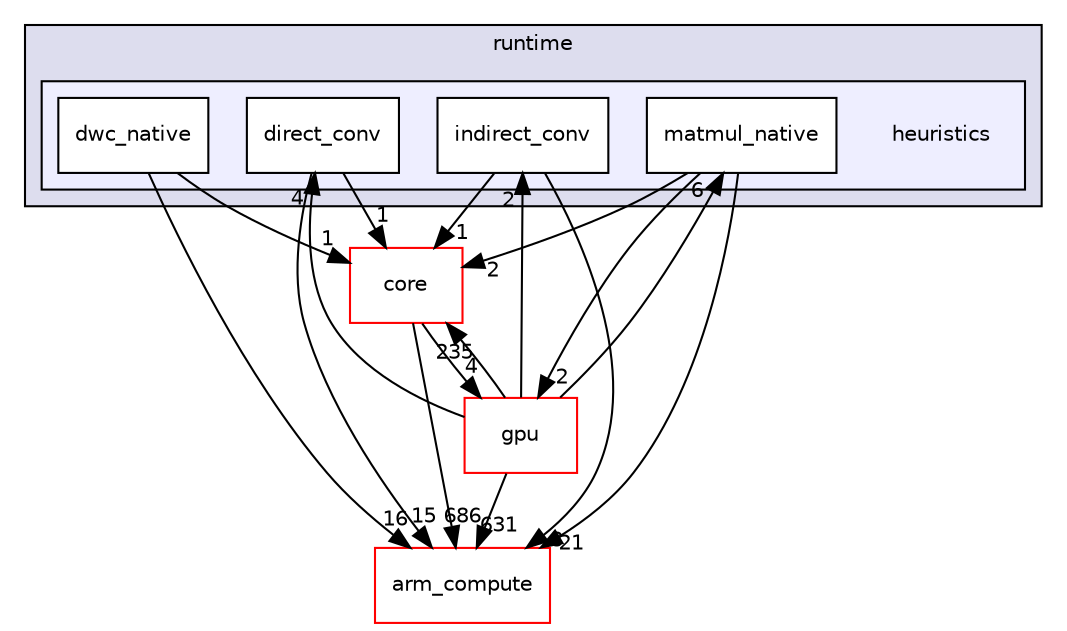 digraph "src/runtime/heuristics" {
  compound=true
  node [ fontsize="10", fontname="Helvetica"];
  edge [ labelfontsize="10", labelfontname="Helvetica"];
  subgraph clusterdir_bf9f26469d00835ba20ff8d80ee5a804 {
    graph [ bgcolor="#ddddee", pencolor="black", label="runtime" fontname="Helvetica", fontsize="10", URL="dir_bf9f26469d00835ba20ff8d80ee5a804.xhtml"]
  subgraph clusterdir_3fe890f1593b95fd486bc879bbb074a9 {
    graph [ bgcolor="#eeeeff", pencolor="black", label="" URL="dir_3fe890f1593b95fd486bc879bbb074a9.xhtml"];
    dir_3fe890f1593b95fd486bc879bbb074a9 [shape=plaintext label="heuristics"];
  dir_17d7fb3aad810e16f6b9be69bd45b018 [shape=box label="direct_conv" fillcolor="white" style="filled" URL="dir_17d7fb3aad810e16f6b9be69bd45b018.xhtml"];
  dir_83429f93dea60637d792bd9c83cdfabf [shape=box label="dwc_native" fillcolor="white" style="filled" URL="dir_83429f93dea60637d792bd9c83cdfabf.xhtml"];
  dir_add9b9f075221f89da3d954275376ce7 [shape=box label="indirect_conv" fillcolor="white" style="filled" URL="dir_add9b9f075221f89da3d954275376ce7.xhtml"];
  dir_44327d6ffd66bae011abf2f282dbce37 [shape=box label="matmul_native" fillcolor="white" style="filled" URL="dir_44327d6ffd66bae011abf2f282dbce37.xhtml"];
  }
  }
  dir_214608ef36d61442cb2b0c1c4e9a7def [shape=box label="arm_compute" fillcolor="white" style="filled" color="red" URL="dir_214608ef36d61442cb2b0c1c4e9a7def.xhtml"];
  dir_aebb8dcc11953d78e620bbef0b9e2183 [shape=box label="core" fillcolor="white" style="filled" color="red" URL="dir_aebb8dcc11953d78e620bbef0b9e2183.xhtml"];
  dir_cf895c1ed808af158264b2f3d8d7f8f0 [shape=box label="gpu" fillcolor="white" style="filled" color="red" URL="dir_cf895c1ed808af158264b2f3d8d7f8f0.xhtml"];
  dir_add9b9f075221f89da3d954275376ce7->dir_214608ef36d61442cb2b0c1c4e9a7def [headlabel="8", labeldistance=1.5 headhref="dir_000542_000000.xhtml"];
  dir_add9b9f075221f89da3d954275376ce7->dir_aebb8dcc11953d78e620bbef0b9e2183 [headlabel="1", labeldistance=1.5 headhref="dir_000542_000017.xhtml"];
  dir_cf895c1ed808af158264b2f3d8d7f8f0->dir_214608ef36d61442cb2b0c1c4e9a7def [headlabel="631", labeldistance=1.5 headhref="dir_000004_000000.xhtml"];
  dir_cf895c1ed808af158264b2f3d8d7f8f0->dir_aebb8dcc11953d78e620bbef0b9e2183 [headlabel="235", labeldistance=1.5 headhref="dir_000004_000017.xhtml"];
  dir_cf895c1ed808af158264b2f3d8d7f8f0->dir_17d7fb3aad810e16f6b9be69bd45b018 [headlabel="4", labeldistance=1.5 headhref="dir_000004_000540.xhtml"];
  dir_cf895c1ed808af158264b2f3d8d7f8f0->dir_44327d6ffd66bae011abf2f282dbce37 [headlabel="6", labeldistance=1.5 headhref="dir_000004_000543.xhtml"];
  dir_cf895c1ed808af158264b2f3d8d7f8f0->dir_add9b9f075221f89da3d954275376ce7 [headlabel="2", labeldistance=1.5 headhref="dir_000004_000542.xhtml"];
  dir_83429f93dea60637d792bd9c83cdfabf->dir_214608ef36d61442cb2b0c1c4e9a7def [headlabel="16", labeldistance=1.5 headhref="dir_000541_000000.xhtml"];
  dir_83429f93dea60637d792bd9c83cdfabf->dir_aebb8dcc11953d78e620bbef0b9e2183 [headlabel="1", labeldistance=1.5 headhref="dir_000541_000017.xhtml"];
  dir_17d7fb3aad810e16f6b9be69bd45b018->dir_214608ef36d61442cb2b0c1c4e9a7def [headlabel="15", labeldistance=1.5 headhref="dir_000540_000000.xhtml"];
  dir_17d7fb3aad810e16f6b9be69bd45b018->dir_aebb8dcc11953d78e620bbef0b9e2183 [headlabel="1", labeldistance=1.5 headhref="dir_000540_000017.xhtml"];
  dir_44327d6ffd66bae011abf2f282dbce37->dir_214608ef36d61442cb2b0c1c4e9a7def [headlabel="21", labeldistance=1.5 headhref="dir_000543_000000.xhtml"];
  dir_44327d6ffd66bae011abf2f282dbce37->dir_aebb8dcc11953d78e620bbef0b9e2183 [headlabel="2", labeldistance=1.5 headhref="dir_000543_000017.xhtml"];
  dir_44327d6ffd66bae011abf2f282dbce37->dir_cf895c1ed808af158264b2f3d8d7f8f0 [headlabel="2", labeldistance=1.5 headhref="dir_000543_000004.xhtml"];
  dir_aebb8dcc11953d78e620bbef0b9e2183->dir_214608ef36d61442cb2b0c1c4e9a7def [headlabel="686", labeldistance=1.5 headhref="dir_000017_000000.xhtml"];
  dir_aebb8dcc11953d78e620bbef0b9e2183->dir_cf895c1ed808af158264b2f3d8d7f8f0 [headlabel="4", labeldistance=1.5 headhref="dir_000017_000004.xhtml"];
}
